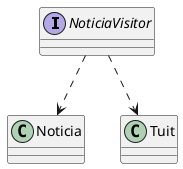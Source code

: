 @startuml

NoticiaVisitor ..> Noticia
NoticiaVisitor ..> Tuit

interface NoticiaVisitor {
!ifdef SHOW_METHODS
    +void visit(Noticia& n)
    +void visit(Tuit& n)
!endif
}

@enduml
